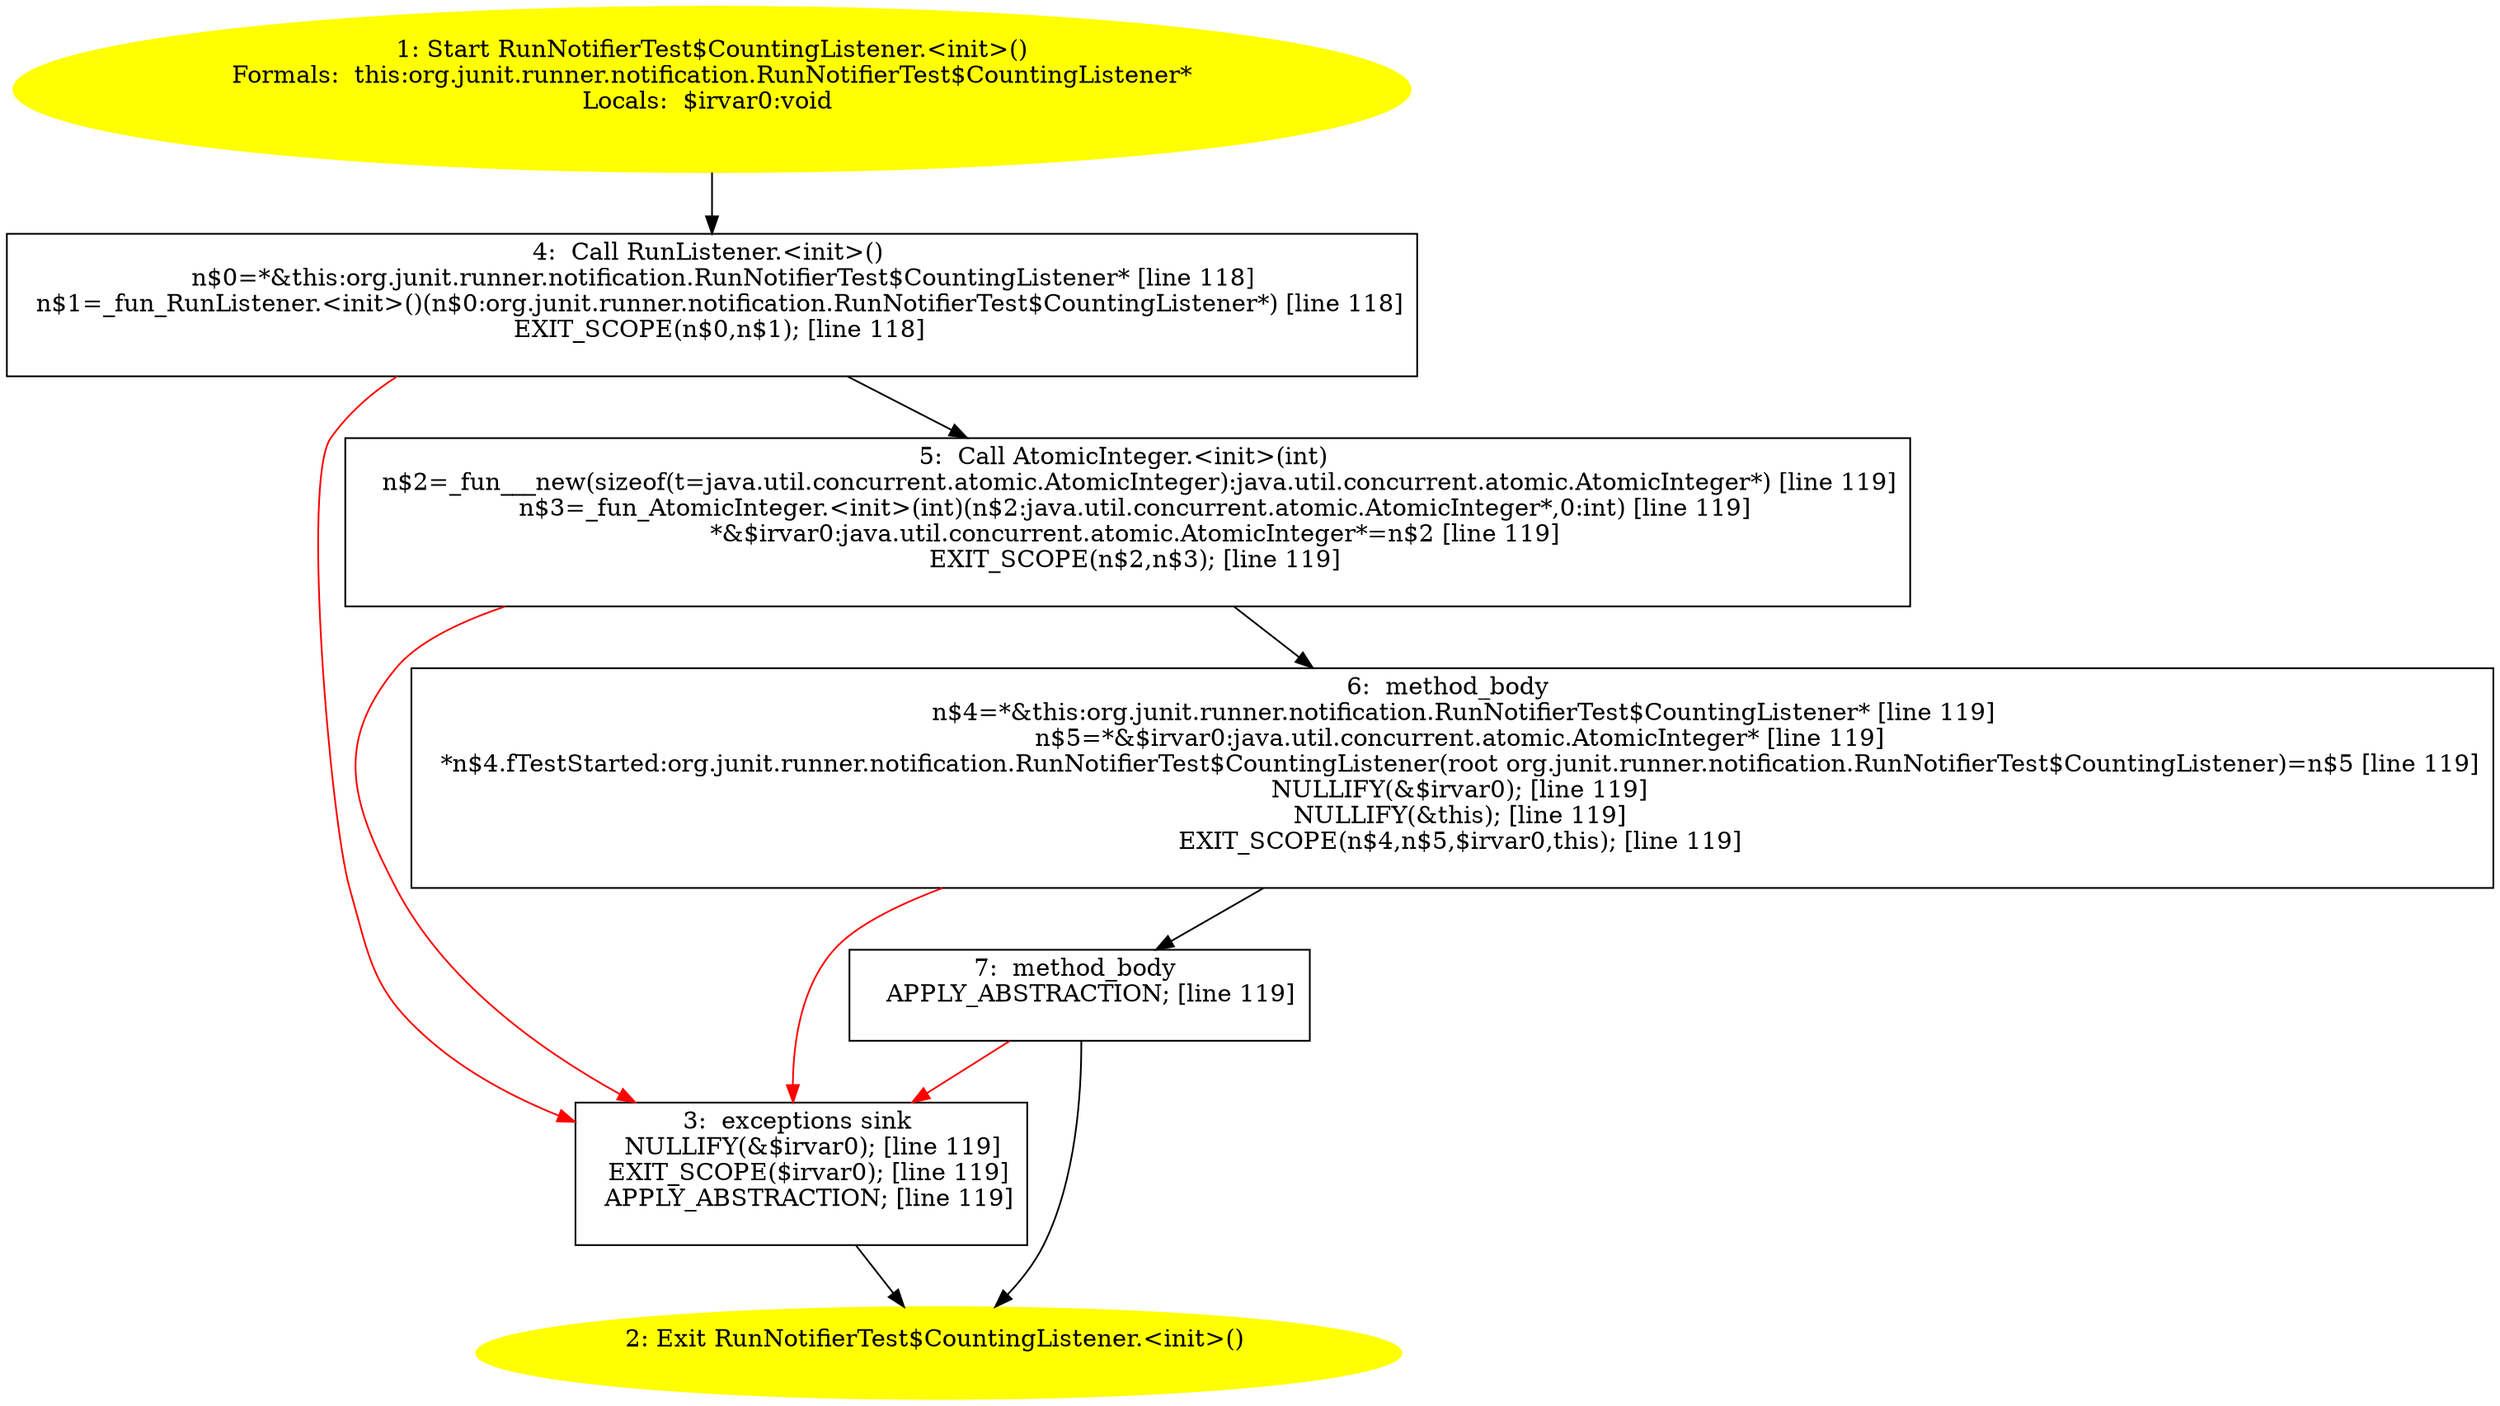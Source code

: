 /* @generated */
digraph cfg {
"org.junit.runner.notification.RunNotifierTest$CountingListener.<init>().76b80ed0e999668b6fba1a71e333b4f7_1" [label="1: Start RunNotifierTest$CountingListener.<init>()\nFormals:  this:org.junit.runner.notification.RunNotifierTest$CountingListener*\nLocals:  $irvar0:void \n  " color=yellow style=filled]
	

	 "org.junit.runner.notification.RunNotifierTest$CountingListener.<init>().76b80ed0e999668b6fba1a71e333b4f7_1" -> "org.junit.runner.notification.RunNotifierTest$CountingListener.<init>().76b80ed0e999668b6fba1a71e333b4f7_4" ;
"org.junit.runner.notification.RunNotifierTest$CountingListener.<init>().76b80ed0e999668b6fba1a71e333b4f7_2" [label="2: Exit RunNotifierTest$CountingListener.<init>() \n  " color=yellow style=filled]
	

"org.junit.runner.notification.RunNotifierTest$CountingListener.<init>().76b80ed0e999668b6fba1a71e333b4f7_3" [label="3:  exceptions sink \n   NULLIFY(&$irvar0); [line 119]\n  EXIT_SCOPE($irvar0); [line 119]\n  APPLY_ABSTRACTION; [line 119]\n " shape="box"]
	

	 "org.junit.runner.notification.RunNotifierTest$CountingListener.<init>().76b80ed0e999668b6fba1a71e333b4f7_3" -> "org.junit.runner.notification.RunNotifierTest$CountingListener.<init>().76b80ed0e999668b6fba1a71e333b4f7_2" ;
"org.junit.runner.notification.RunNotifierTest$CountingListener.<init>().76b80ed0e999668b6fba1a71e333b4f7_4" [label="4:  Call RunListener.<init>() \n   n$0=*&this:org.junit.runner.notification.RunNotifierTest$CountingListener* [line 118]\n  n$1=_fun_RunListener.<init>()(n$0:org.junit.runner.notification.RunNotifierTest$CountingListener*) [line 118]\n  EXIT_SCOPE(n$0,n$1); [line 118]\n " shape="box"]
	

	 "org.junit.runner.notification.RunNotifierTest$CountingListener.<init>().76b80ed0e999668b6fba1a71e333b4f7_4" -> "org.junit.runner.notification.RunNotifierTest$CountingListener.<init>().76b80ed0e999668b6fba1a71e333b4f7_5" ;
	 "org.junit.runner.notification.RunNotifierTest$CountingListener.<init>().76b80ed0e999668b6fba1a71e333b4f7_4" -> "org.junit.runner.notification.RunNotifierTest$CountingListener.<init>().76b80ed0e999668b6fba1a71e333b4f7_3" [color="red" ];
"org.junit.runner.notification.RunNotifierTest$CountingListener.<init>().76b80ed0e999668b6fba1a71e333b4f7_5" [label="5:  Call AtomicInteger.<init>(int) \n   n$2=_fun___new(sizeof(t=java.util.concurrent.atomic.AtomicInteger):java.util.concurrent.atomic.AtomicInteger*) [line 119]\n  n$3=_fun_AtomicInteger.<init>(int)(n$2:java.util.concurrent.atomic.AtomicInteger*,0:int) [line 119]\n  *&$irvar0:java.util.concurrent.atomic.AtomicInteger*=n$2 [line 119]\n  EXIT_SCOPE(n$2,n$3); [line 119]\n " shape="box"]
	

	 "org.junit.runner.notification.RunNotifierTest$CountingListener.<init>().76b80ed0e999668b6fba1a71e333b4f7_5" -> "org.junit.runner.notification.RunNotifierTest$CountingListener.<init>().76b80ed0e999668b6fba1a71e333b4f7_6" ;
	 "org.junit.runner.notification.RunNotifierTest$CountingListener.<init>().76b80ed0e999668b6fba1a71e333b4f7_5" -> "org.junit.runner.notification.RunNotifierTest$CountingListener.<init>().76b80ed0e999668b6fba1a71e333b4f7_3" [color="red" ];
"org.junit.runner.notification.RunNotifierTest$CountingListener.<init>().76b80ed0e999668b6fba1a71e333b4f7_6" [label="6:  method_body \n   n$4=*&this:org.junit.runner.notification.RunNotifierTest$CountingListener* [line 119]\n  n$5=*&$irvar0:java.util.concurrent.atomic.AtomicInteger* [line 119]\n  *n$4.fTestStarted:org.junit.runner.notification.RunNotifierTest$CountingListener(root org.junit.runner.notification.RunNotifierTest$CountingListener)=n$5 [line 119]\n  NULLIFY(&$irvar0); [line 119]\n  NULLIFY(&this); [line 119]\n  EXIT_SCOPE(n$4,n$5,$irvar0,this); [line 119]\n " shape="box"]
	

	 "org.junit.runner.notification.RunNotifierTest$CountingListener.<init>().76b80ed0e999668b6fba1a71e333b4f7_6" -> "org.junit.runner.notification.RunNotifierTest$CountingListener.<init>().76b80ed0e999668b6fba1a71e333b4f7_7" ;
	 "org.junit.runner.notification.RunNotifierTest$CountingListener.<init>().76b80ed0e999668b6fba1a71e333b4f7_6" -> "org.junit.runner.notification.RunNotifierTest$CountingListener.<init>().76b80ed0e999668b6fba1a71e333b4f7_3" [color="red" ];
"org.junit.runner.notification.RunNotifierTest$CountingListener.<init>().76b80ed0e999668b6fba1a71e333b4f7_7" [label="7:  method_body \n   APPLY_ABSTRACTION; [line 119]\n " shape="box"]
	

	 "org.junit.runner.notification.RunNotifierTest$CountingListener.<init>().76b80ed0e999668b6fba1a71e333b4f7_7" -> "org.junit.runner.notification.RunNotifierTest$CountingListener.<init>().76b80ed0e999668b6fba1a71e333b4f7_2" ;
	 "org.junit.runner.notification.RunNotifierTest$CountingListener.<init>().76b80ed0e999668b6fba1a71e333b4f7_7" -> "org.junit.runner.notification.RunNotifierTest$CountingListener.<init>().76b80ed0e999668b6fba1a71e333b4f7_3" [color="red" ];
}
